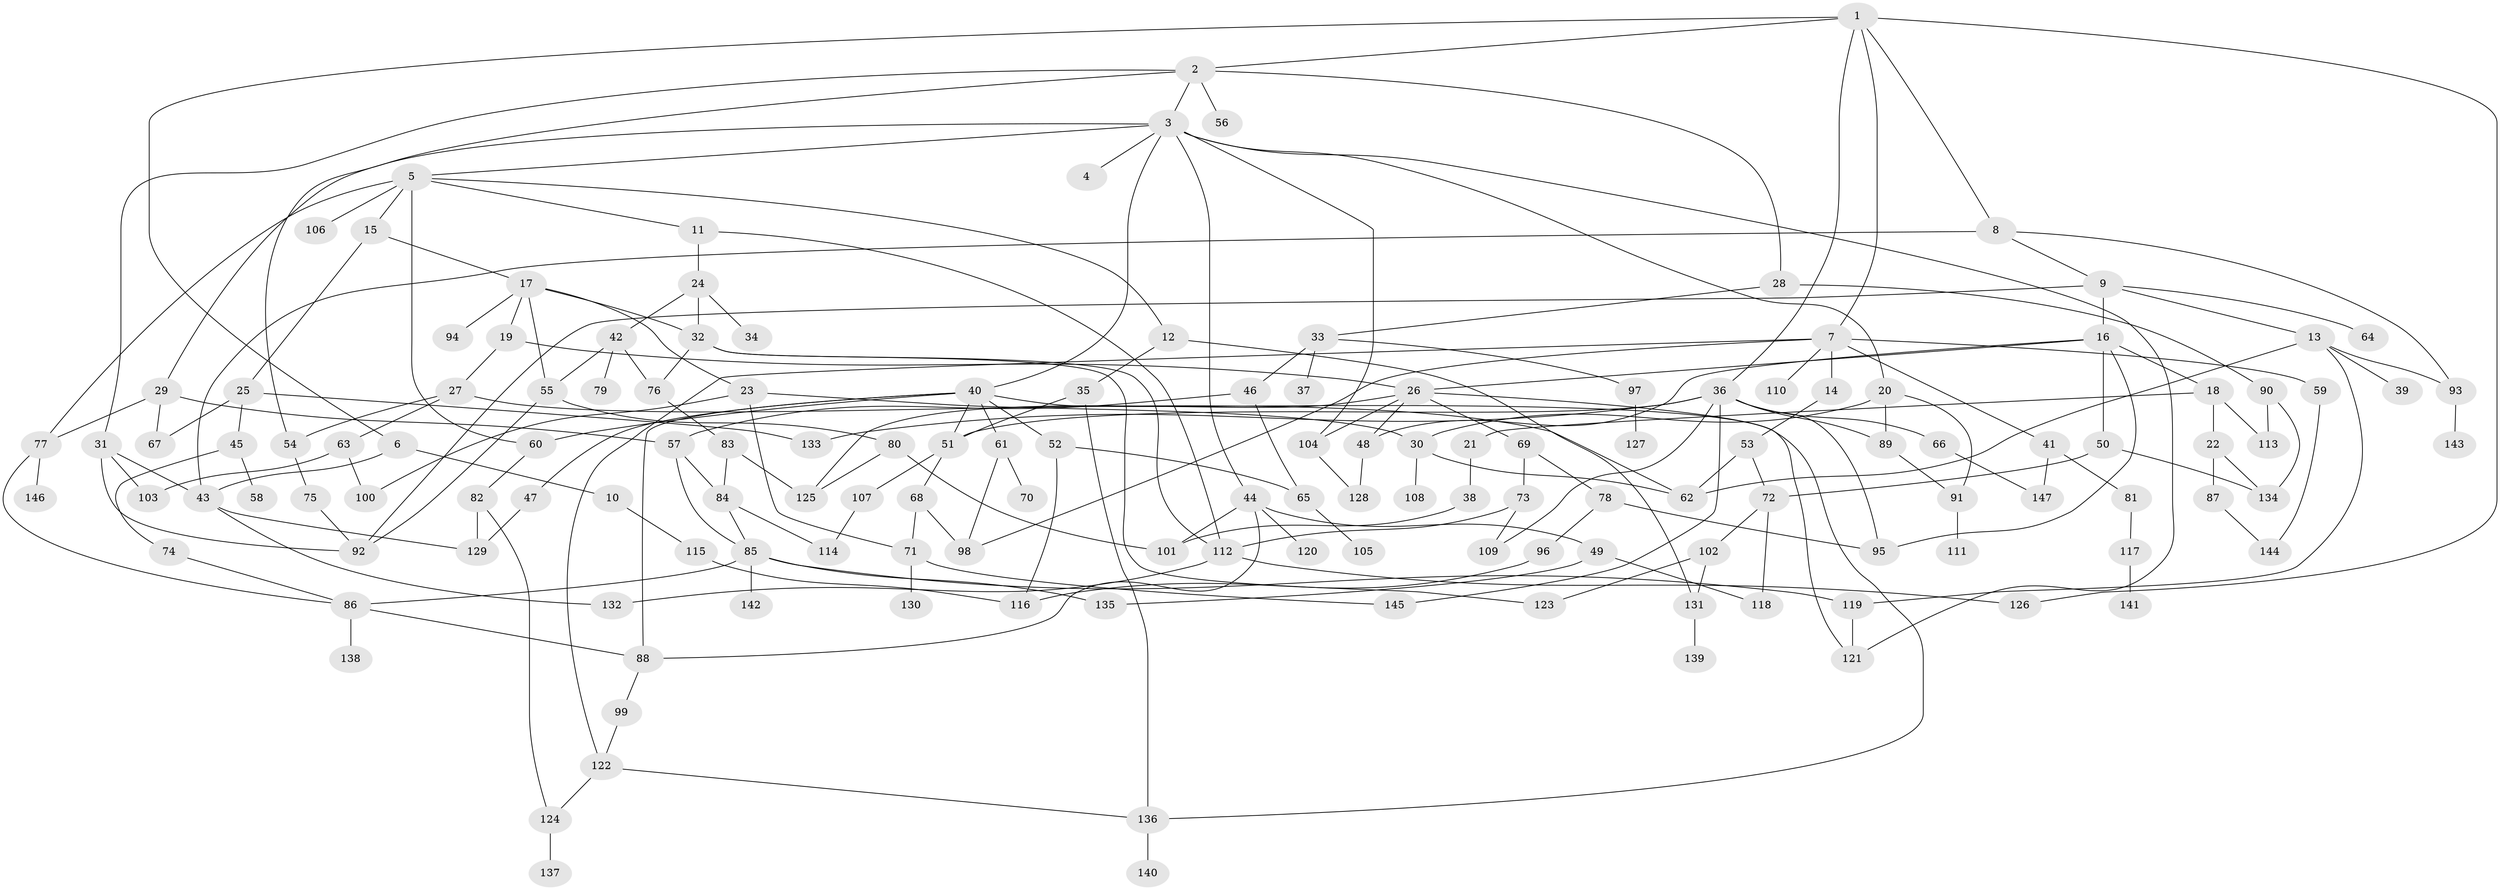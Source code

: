 // Generated by graph-tools (version 1.1) at 2025/13/03/09/25 04:13:26]
// undirected, 147 vertices, 219 edges
graph export_dot {
graph [start="1"]
  node [color=gray90,style=filled];
  1;
  2;
  3;
  4;
  5;
  6;
  7;
  8;
  9;
  10;
  11;
  12;
  13;
  14;
  15;
  16;
  17;
  18;
  19;
  20;
  21;
  22;
  23;
  24;
  25;
  26;
  27;
  28;
  29;
  30;
  31;
  32;
  33;
  34;
  35;
  36;
  37;
  38;
  39;
  40;
  41;
  42;
  43;
  44;
  45;
  46;
  47;
  48;
  49;
  50;
  51;
  52;
  53;
  54;
  55;
  56;
  57;
  58;
  59;
  60;
  61;
  62;
  63;
  64;
  65;
  66;
  67;
  68;
  69;
  70;
  71;
  72;
  73;
  74;
  75;
  76;
  77;
  78;
  79;
  80;
  81;
  82;
  83;
  84;
  85;
  86;
  87;
  88;
  89;
  90;
  91;
  92;
  93;
  94;
  95;
  96;
  97;
  98;
  99;
  100;
  101;
  102;
  103;
  104;
  105;
  106;
  107;
  108;
  109;
  110;
  111;
  112;
  113;
  114;
  115;
  116;
  117;
  118;
  119;
  120;
  121;
  122;
  123;
  124;
  125;
  126;
  127;
  128;
  129;
  130;
  131;
  132;
  133;
  134;
  135;
  136;
  137;
  138;
  139;
  140;
  141;
  142;
  143;
  144;
  145;
  146;
  147;
  1 -- 2;
  1 -- 6;
  1 -- 7;
  1 -- 8;
  1 -- 36;
  1 -- 126;
  2 -- 3;
  2 -- 28;
  2 -- 31;
  2 -- 54;
  2 -- 56;
  3 -- 4;
  3 -- 5;
  3 -- 20;
  3 -- 29;
  3 -- 40;
  3 -- 44;
  3 -- 104;
  3 -- 121;
  5 -- 11;
  5 -- 12;
  5 -- 15;
  5 -- 60;
  5 -- 77;
  5 -- 106;
  6 -- 10;
  6 -- 43;
  7 -- 14;
  7 -- 41;
  7 -- 59;
  7 -- 110;
  7 -- 122;
  7 -- 98;
  8 -- 9;
  8 -- 43;
  8 -- 93;
  9 -- 13;
  9 -- 16;
  9 -- 64;
  9 -- 92;
  10 -- 115;
  11 -- 24;
  11 -- 112;
  12 -- 35;
  12 -- 131;
  13 -- 39;
  13 -- 93;
  13 -- 62;
  13 -- 119;
  14 -- 53;
  15 -- 17;
  15 -- 25;
  16 -- 18;
  16 -- 48;
  16 -- 50;
  16 -- 95;
  16 -- 26;
  17 -- 19;
  17 -- 23;
  17 -- 55;
  17 -- 94;
  17 -- 32;
  18 -- 21;
  18 -- 22;
  18 -- 113;
  19 -- 26;
  19 -- 27;
  20 -- 91;
  20 -- 89;
  20 -- 30;
  21 -- 38;
  22 -- 87;
  22 -- 134;
  23 -- 30;
  23 -- 71;
  23 -- 100;
  24 -- 32;
  24 -- 34;
  24 -- 42;
  25 -- 45;
  25 -- 133;
  25 -- 67;
  26 -- 69;
  26 -- 125;
  26 -- 48;
  26 -- 121;
  26 -- 104;
  27 -- 63;
  27 -- 54;
  27 -- 62;
  28 -- 33;
  28 -- 90;
  29 -- 67;
  29 -- 57;
  29 -- 77;
  30 -- 62;
  30 -- 108;
  31 -- 103;
  31 -- 92;
  31 -- 43;
  32 -- 76;
  32 -- 112;
  32 -- 123;
  33 -- 37;
  33 -- 46;
  33 -- 97;
  35 -- 51;
  35 -- 136;
  36 -- 66;
  36 -- 89;
  36 -- 145;
  36 -- 51;
  36 -- 133;
  36 -- 95;
  36 -- 109;
  38 -- 101;
  40 -- 47;
  40 -- 51;
  40 -- 52;
  40 -- 61;
  40 -- 136;
  40 -- 60;
  40 -- 88;
  41 -- 81;
  41 -- 147;
  42 -- 79;
  42 -- 55;
  42 -- 76;
  43 -- 132;
  43 -- 129;
  44 -- 49;
  44 -- 88;
  44 -- 101;
  44 -- 120;
  45 -- 58;
  45 -- 74;
  46 -- 57;
  46 -- 65;
  47 -- 129;
  48 -- 128;
  49 -- 118;
  49 -- 135;
  50 -- 72;
  50 -- 134;
  51 -- 68;
  51 -- 107;
  52 -- 65;
  52 -- 116;
  53 -- 62;
  53 -- 72;
  54 -- 75;
  55 -- 80;
  55 -- 92;
  57 -- 84;
  57 -- 85;
  59 -- 144;
  60 -- 82;
  61 -- 70;
  61 -- 98;
  63 -- 100;
  63 -- 103;
  65 -- 105;
  66 -- 147;
  68 -- 71;
  68 -- 98;
  69 -- 73;
  69 -- 78;
  71 -- 130;
  71 -- 145;
  72 -- 102;
  72 -- 118;
  73 -- 109;
  73 -- 112;
  74 -- 86;
  75 -- 92;
  76 -- 83;
  77 -- 146;
  77 -- 86;
  78 -- 96;
  78 -- 95;
  80 -- 125;
  80 -- 101;
  81 -- 117;
  82 -- 124;
  82 -- 129;
  83 -- 84;
  83 -- 125;
  84 -- 85;
  84 -- 114;
  85 -- 86;
  85 -- 119;
  85 -- 135;
  85 -- 142;
  86 -- 138;
  86 -- 88;
  87 -- 144;
  88 -- 99;
  89 -- 91;
  90 -- 113;
  90 -- 134;
  91 -- 111;
  93 -- 143;
  96 -- 116;
  97 -- 127;
  99 -- 122;
  102 -- 123;
  102 -- 131;
  104 -- 128;
  107 -- 114;
  112 -- 132;
  112 -- 126;
  115 -- 116;
  117 -- 141;
  119 -- 121;
  122 -- 124;
  122 -- 136;
  124 -- 137;
  131 -- 139;
  136 -- 140;
}
